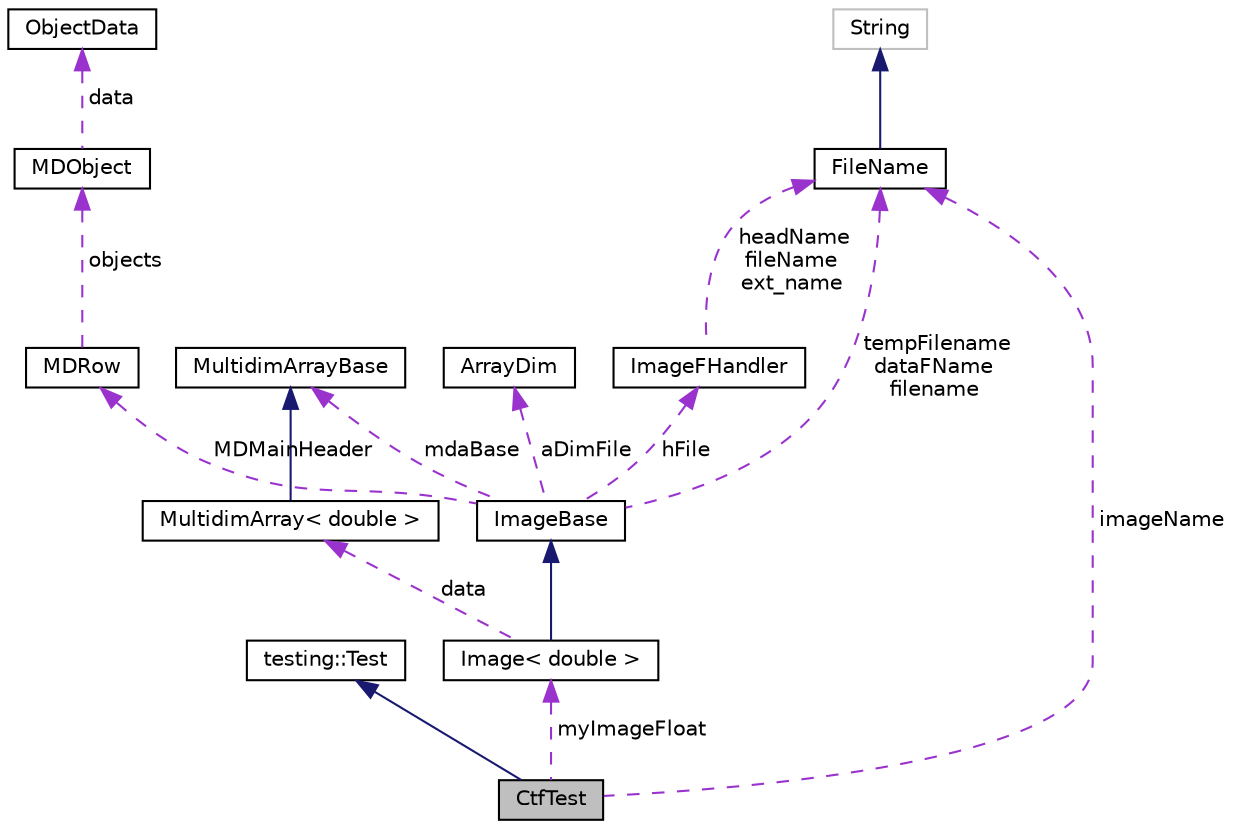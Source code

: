 digraph "CtfTest"
{
  edge [fontname="Helvetica",fontsize="10",labelfontname="Helvetica",labelfontsize="10"];
  node [fontname="Helvetica",fontsize="10",shape=record];
  Node2 [label="CtfTest",height=0.2,width=0.4,color="black", fillcolor="grey75", style="filled", fontcolor="black"];
  Node3 -> Node2 [dir="back",color="midnightblue",fontsize="10",style="solid",fontname="Helvetica"];
  Node3 [label="testing::Test",height=0.2,width=0.4,color="black", fillcolor="white", style="filled",URL="$classtesting_1_1Test.html"];
  Node4 -> Node2 [dir="back",color="darkorchid3",fontsize="10",style="dashed",label=" myImageFloat" ,fontname="Helvetica"];
  Node4 [label="Image\< double \>",height=0.2,width=0.4,color="black", fillcolor="white", style="filled",URL="$classImage.html"];
  Node5 -> Node4 [dir="back",color="midnightblue",fontsize="10",style="solid",fontname="Helvetica"];
  Node5 [label="ImageBase",height=0.2,width=0.4,color="black", fillcolor="white", style="filled",URL="$classImageBase.html",tooltip="Image base class. "];
  Node6 -> Node5 [dir="back",color="darkorchid3",fontsize="10",style="dashed",label=" mdaBase" ,fontname="Helvetica"];
  Node6 [label="MultidimArrayBase",height=0.2,width=0.4,color="black", fillcolor="white", style="filled",URL="$classMultidimArrayBase.html"];
  Node7 -> Node5 [dir="back",color="darkorchid3",fontsize="10",style="dashed",label=" hFile" ,fontname="Helvetica"];
  Node7 [label="ImageFHandler",height=0.2,width=0.4,color="black", fillcolor="white", style="filled",URL="$structImageFHandler.html"];
  Node8 -> Node7 [dir="back",color="darkorchid3",fontsize="10",style="dashed",label=" headName\nfileName\next_name" ,fontname="Helvetica"];
  Node8 [label="FileName",height=0.2,width=0.4,color="black", fillcolor="white", style="filled",URL="$classFileName.html"];
  Node9 -> Node8 [dir="back",color="midnightblue",fontsize="10",style="solid",fontname="Helvetica"];
  Node9 [label="String",height=0.2,width=0.4,color="grey75", fillcolor="white", style="filled"];
  Node10 -> Node5 [dir="back",color="darkorchid3",fontsize="10",style="dashed",label=" MDMainHeader" ,fontname="Helvetica"];
  Node10 [label="MDRow",height=0.2,width=0.4,color="black", fillcolor="white", style="filled",URL="$classMDRow.html"];
  Node11 -> Node10 [dir="back",color="darkorchid3",fontsize="10",style="dashed",label=" objects" ,fontname="Helvetica"];
  Node11 [label="MDObject",height=0.2,width=0.4,color="black", fillcolor="white", style="filled",URL="$classMDObject.html"];
  Node12 -> Node11 [dir="back",color="darkorchid3",fontsize="10",style="dashed",label=" data" ,fontname="Helvetica"];
  Node12 [label="ObjectData",height=0.2,width=0.4,color="black", fillcolor="white", style="filled",URL="$unionObjectData.html"];
  Node13 -> Node5 [dir="back",color="darkorchid3",fontsize="10",style="dashed",label=" aDimFile" ,fontname="Helvetica"];
  Node13 [label="ArrayDim",height=0.2,width=0.4,color="black", fillcolor="white", style="filled",URL="$structArrayDim.html"];
  Node8 -> Node5 [dir="back",color="darkorchid3",fontsize="10",style="dashed",label=" tempFilename\ndataFName\nfilename" ,fontname="Helvetica"];
  Node14 -> Node4 [dir="back",color="darkorchid3",fontsize="10",style="dashed",label=" data" ,fontname="Helvetica"];
  Node14 [label="MultidimArray\< double \>",height=0.2,width=0.4,color="black", fillcolor="white", style="filled",URL="$classMultidimArray.html"];
  Node6 -> Node14 [dir="back",color="midnightblue",fontsize="10",style="solid",fontname="Helvetica"];
  Node8 -> Node2 [dir="back",color="darkorchid3",fontsize="10",style="dashed",label=" imageName" ,fontname="Helvetica"];
}
